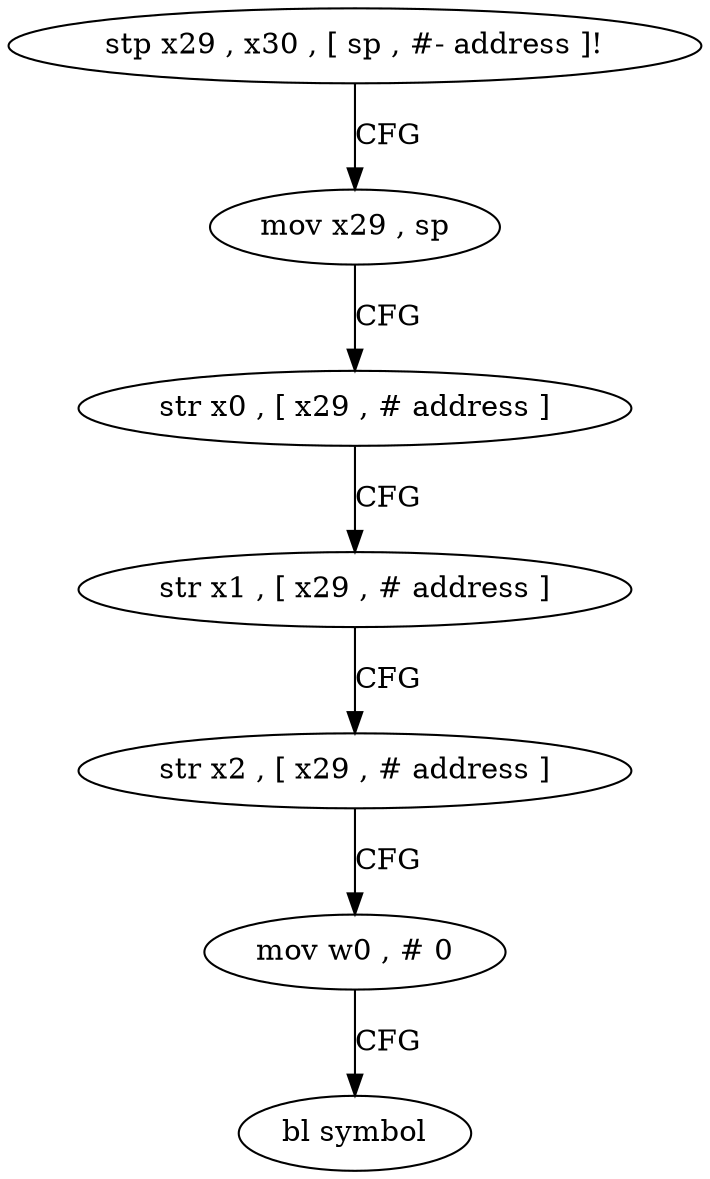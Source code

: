 digraph "func" {
"4267288" [label = "stp x29 , x30 , [ sp , #- address ]!" ]
"4267292" [label = "mov x29 , sp" ]
"4267296" [label = "str x0 , [ x29 , # address ]" ]
"4267300" [label = "str x1 , [ x29 , # address ]" ]
"4267304" [label = "str x2 , [ x29 , # address ]" ]
"4267308" [label = "mov w0 , # 0" ]
"4267312" [label = "bl symbol" ]
"4267288" -> "4267292" [ label = "CFG" ]
"4267292" -> "4267296" [ label = "CFG" ]
"4267296" -> "4267300" [ label = "CFG" ]
"4267300" -> "4267304" [ label = "CFG" ]
"4267304" -> "4267308" [ label = "CFG" ]
"4267308" -> "4267312" [ label = "CFG" ]
}
